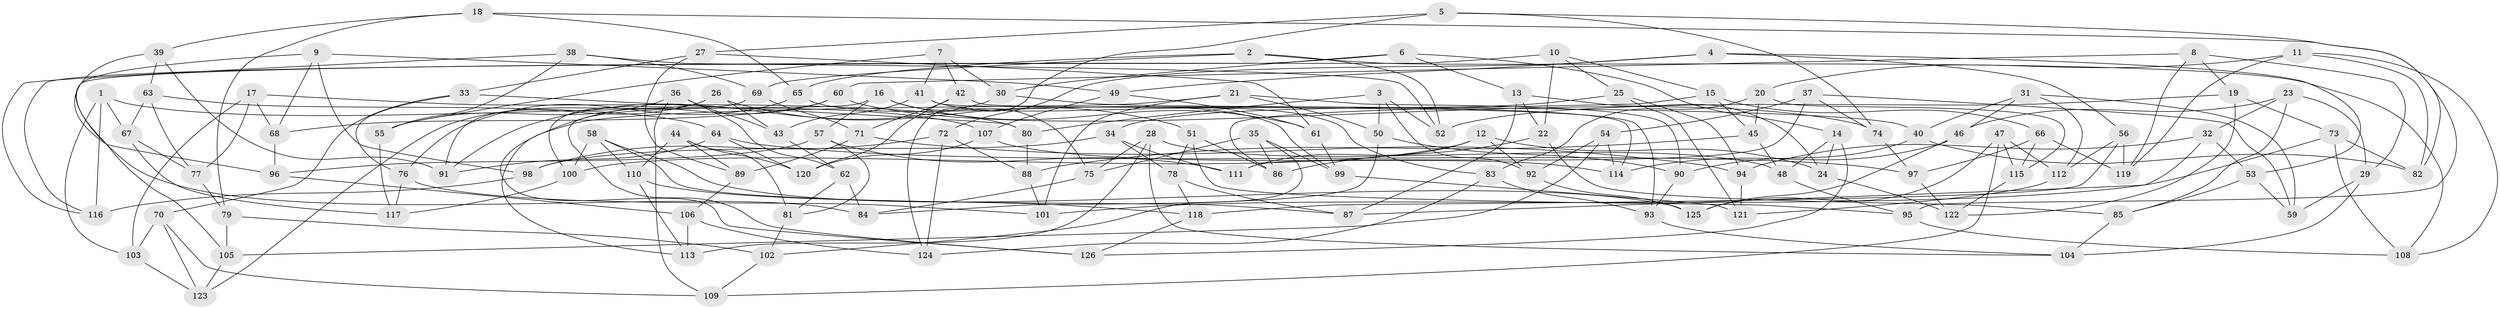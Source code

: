 // coarse degree distribution, {8: 0.39473684210526316, 6: 0.15789473684210525, 5: 0.05263157894736842, 7: 0.23684210526315788, 4: 0.07894736842105263, 9: 0.07894736842105263}
// Generated by graph-tools (version 1.1) at 2025/38/03/04/25 23:38:09]
// undirected, 126 vertices, 252 edges
graph export_dot {
  node [color=gray90,style=filled];
  1;
  2;
  3;
  4;
  5;
  6;
  7;
  8;
  9;
  10;
  11;
  12;
  13;
  14;
  15;
  16;
  17;
  18;
  19;
  20;
  21;
  22;
  23;
  24;
  25;
  26;
  27;
  28;
  29;
  30;
  31;
  32;
  33;
  34;
  35;
  36;
  37;
  38;
  39;
  40;
  41;
  42;
  43;
  44;
  45;
  46;
  47;
  48;
  49;
  50;
  51;
  52;
  53;
  54;
  55;
  56;
  57;
  58;
  59;
  60;
  61;
  62;
  63;
  64;
  65;
  66;
  67;
  68;
  69;
  70;
  71;
  72;
  73;
  74;
  75;
  76;
  77;
  78;
  79;
  80;
  81;
  82;
  83;
  84;
  85;
  86;
  87;
  88;
  89;
  90;
  91;
  92;
  93;
  94;
  95;
  96;
  97;
  98;
  99;
  100;
  101;
  102;
  103;
  104;
  105;
  106;
  107;
  108;
  109;
  110;
  111;
  112;
  113;
  114;
  115;
  116;
  117;
  118;
  119;
  120;
  121;
  122;
  123;
  124;
  125;
  126;
  1 -- 107;
  1 -- 116;
  1 -- 103;
  1 -- 67;
  2 -- 65;
  2 -- 69;
  2 -- 108;
  2 -- 52;
  3 -- 50;
  3 -- 92;
  3 -- 80;
  3 -- 52;
  4 -- 49;
  4 -- 72;
  4 -- 56;
  4 -- 53;
  5 -- 82;
  5 -- 124;
  5 -- 74;
  5 -- 27;
  6 -- 13;
  6 -- 30;
  6 -- 116;
  6 -- 14;
  7 -- 42;
  7 -- 30;
  7 -- 41;
  7 -- 55;
  8 -- 60;
  8 -- 29;
  8 -- 19;
  8 -- 119;
  9 -- 84;
  9 -- 68;
  9 -- 49;
  9 -- 98;
  10 -- 25;
  10 -- 22;
  10 -- 15;
  10 -- 105;
  11 -- 108;
  11 -- 119;
  11 -- 20;
  11 -- 82;
  12 -- 92;
  12 -- 24;
  12 -- 100;
  12 -- 111;
  13 -- 24;
  13 -- 87;
  13 -- 22;
  14 -- 24;
  14 -- 48;
  14 -- 126;
  15 -- 66;
  15 -- 86;
  15 -- 45;
  16 -- 75;
  16 -- 126;
  16 -- 57;
  16 -- 61;
  17 -- 77;
  17 -- 103;
  17 -- 80;
  17 -- 68;
  18 -- 95;
  18 -- 79;
  18 -- 39;
  18 -- 65;
  19 -- 122;
  19 -- 73;
  19 -- 52;
  20 -- 115;
  20 -- 45;
  20 -- 83;
  21 -- 90;
  21 -- 50;
  21 -- 113;
  21 -- 101;
  22 -- 86;
  22 -- 85;
  23 -- 46;
  23 -- 85;
  23 -- 29;
  23 -- 32;
  24 -- 122;
  25 -- 94;
  25 -- 121;
  25 -- 34;
  26 -- 51;
  26 -- 123;
  26 -- 91;
  26 -- 43;
  27 -- 89;
  27 -- 61;
  27 -- 33;
  28 -- 75;
  28 -- 113;
  28 -- 104;
  28 -- 48;
  29 -- 59;
  29 -- 104;
  30 -- 91;
  30 -- 40;
  31 -- 112;
  31 -- 59;
  31 -- 40;
  31 -- 46;
  32 -- 94;
  32 -- 53;
  32 -- 87;
  33 -- 76;
  33 -- 80;
  33 -- 70;
  34 -- 111;
  34 -- 78;
  34 -- 98;
  35 -- 99;
  35 -- 102;
  35 -- 75;
  35 -- 86;
  36 -- 109;
  36 -- 62;
  36 -- 43;
  36 -- 55;
  37 -- 54;
  37 -- 111;
  37 -- 59;
  37 -- 74;
  38 -- 69;
  38 -- 52;
  38 -- 116;
  38 -- 55;
  39 -- 91;
  39 -- 63;
  39 -- 96;
  40 -- 82;
  40 -- 90;
  41 -- 43;
  41 -- 114;
  41 -- 83;
  42 -- 93;
  42 -- 71;
  42 -- 120;
  43 -- 62;
  44 -- 89;
  44 -- 120;
  44 -- 110;
  44 -- 81;
  45 -- 48;
  45 -- 88;
  46 -- 114;
  46 -- 125;
  47 -- 109;
  47 -- 112;
  47 -- 115;
  47 -- 125;
  48 -- 95;
  49 -- 61;
  49 -- 107;
  50 -- 90;
  50 -- 84;
  51 -- 78;
  51 -- 86;
  51 -- 95;
  53 -- 85;
  53 -- 59;
  54 -- 105;
  54 -- 92;
  54 -- 114;
  55 -- 117;
  56 -- 112;
  56 -- 119;
  56 -- 118;
  57 -- 81;
  57 -- 96;
  57 -- 111;
  58 -- 100;
  58 -- 110;
  58 -- 87;
  58 -- 125;
  60 -- 74;
  60 -- 126;
  60 -- 68;
  61 -- 99;
  62 -- 84;
  62 -- 81;
  63 -- 77;
  63 -- 64;
  63 -- 67;
  64 -- 91;
  64 -- 97;
  64 -- 120;
  65 -- 76;
  65 -- 99;
  66 -- 119;
  66 -- 97;
  66 -- 115;
  67 -- 117;
  67 -- 77;
  68 -- 96;
  69 -- 71;
  69 -- 100;
  70 -- 109;
  70 -- 123;
  70 -- 103;
  71 -- 89;
  71 -- 94;
  72 -- 98;
  72 -- 88;
  72 -- 124;
  73 -- 82;
  73 -- 101;
  73 -- 108;
  74 -- 97;
  75 -- 84;
  76 -- 101;
  76 -- 117;
  77 -- 79;
  78 -- 118;
  78 -- 87;
  79 -- 105;
  79 -- 102;
  80 -- 88;
  81 -- 102;
  83 -- 124;
  83 -- 93;
  85 -- 104;
  88 -- 101;
  89 -- 106;
  90 -- 93;
  92 -- 125;
  93 -- 104;
  94 -- 121;
  95 -- 108;
  96 -- 106;
  97 -- 122;
  98 -- 116;
  99 -- 121;
  100 -- 117;
  102 -- 109;
  103 -- 123;
  105 -- 123;
  106 -- 124;
  106 -- 113;
  107 -- 114;
  107 -- 120;
  110 -- 118;
  110 -- 113;
  112 -- 121;
  115 -- 122;
  118 -- 126;
}
